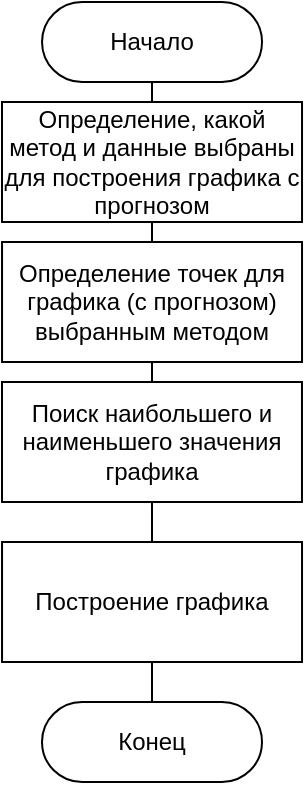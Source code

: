 <mxfile version="12.4.2" type="device" pages="1"><diagram id="be9OYtSnKyYI49UmVUTB" name="Page-1"><mxGraphModel dx="629" dy="836" grid="1" gridSize="10" guides="1" tooltips="1" connect="1" arrows="1" fold="1" page="1" pageScale="1" pageWidth="827" pageHeight="1169" math="0" shadow="0"><root><mxCell id="0"/><mxCell id="1" parent="0"/><mxCell id="MiiH8tFxxQEkkxLH4dBQ-1" style="edgeStyle=orthogonalEdgeStyle;rounded=0;orthogonalLoop=1;jettySize=auto;html=1;exitX=0.5;exitY=1;exitDx=0;exitDy=0;entryX=0.5;entryY=0;entryDx=0;entryDy=0;endArrow=none;endFill=0;" edge="1" parent="1" source="MiiH8tFxxQEkkxLH4dBQ-2" target="MiiH8tFxxQEkkxLH4dBQ-4"><mxGeometry relative="1" as="geometry"/></mxCell><mxCell id="MiiH8tFxxQEkkxLH4dBQ-2" value="Начало" style="rounded=1;whiteSpace=wrap;html=1;arcSize=50;" vertex="1" parent="1"><mxGeometry x="320.01" y="20" width="110" height="40" as="geometry"/></mxCell><mxCell id="MiiH8tFxxQEkkxLH4dBQ-42" style="edgeStyle=orthogonalEdgeStyle;rounded=0;orthogonalLoop=1;jettySize=auto;html=1;exitX=0.5;exitY=1;exitDx=0;exitDy=0;entryX=0.5;entryY=0;entryDx=0;entryDy=0;endArrow=none;endFill=0;" edge="1" parent="1" source="MiiH8tFxxQEkkxLH4dBQ-4" target="MiiH8tFxxQEkkxLH4dBQ-41"><mxGeometry relative="1" as="geometry"/></mxCell><mxCell id="MiiH8tFxxQEkkxLH4dBQ-4" value="Определение, какой метод и данные выбраны для построения графика с прогнозом" style="rounded=0;whiteSpace=wrap;html=1;" vertex="1" parent="1"><mxGeometry x="300" y="70" width="150.01" height="60" as="geometry"/></mxCell><mxCell id="MiiH8tFxxQEkkxLH4dBQ-13" value="Конец" style="rounded=1;whiteSpace=wrap;html=1;arcSize=50;" vertex="1" parent="1"><mxGeometry x="320" y="370" width="110" height="40" as="geometry"/></mxCell><mxCell id="MiiH8tFxxQEkkxLH4dBQ-44" style="edgeStyle=orthogonalEdgeStyle;rounded=0;orthogonalLoop=1;jettySize=auto;html=1;exitX=0.5;exitY=1;exitDx=0;exitDy=0;entryX=0.5;entryY=0;entryDx=0;entryDy=0;endArrow=none;endFill=0;" edge="1" parent="1" source="MiiH8tFxxQEkkxLH4dBQ-41" target="MiiH8tFxxQEkkxLH4dBQ-43"><mxGeometry relative="1" as="geometry"/></mxCell><mxCell id="MiiH8tFxxQEkkxLH4dBQ-41" value="Определение точек для графика (с прогнозом) выбранным методом" style="rounded=0;whiteSpace=wrap;html=1;" vertex="1" parent="1"><mxGeometry x="300.02" y="140" width="149.99" height="60" as="geometry"/></mxCell><mxCell id="MiiH8tFxxQEkkxLH4dBQ-46" style="edgeStyle=orthogonalEdgeStyle;rounded=0;orthogonalLoop=1;jettySize=auto;html=1;exitX=0.5;exitY=1;exitDx=0;exitDy=0;entryX=0.5;entryY=0;entryDx=0;entryDy=0;endArrow=none;endFill=0;" edge="1" parent="1" source="MiiH8tFxxQEkkxLH4dBQ-43" target="MiiH8tFxxQEkkxLH4dBQ-45"><mxGeometry relative="1" as="geometry"/></mxCell><mxCell id="MiiH8tFxxQEkkxLH4dBQ-43" value="&lt;span style=&quot;white-space: normal&quot;&gt;Поиск наибольшего и наименьшего значения графика&lt;/span&gt;" style="rounded=0;whiteSpace=wrap;html=1;" vertex="1" parent="1"><mxGeometry x="300" y="210" width="149.99" height="60" as="geometry"/></mxCell><mxCell id="MiiH8tFxxQEkkxLH4dBQ-47" style="edgeStyle=orthogonalEdgeStyle;rounded=0;orthogonalLoop=1;jettySize=auto;html=1;exitX=0.5;exitY=1;exitDx=0;exitDy=0;entryX=0.5;entryY=0;entryDx=0;entryDy=0;endArrow=none;endFill=0;" edge="1" parent="1" source="MiiH8tFxxQEkkxLH4dBQ-45" target="MiiH8tFxxQEkkxLH4dBQ-13"><mxGeometry relative="1" as="geometry"/></mxCell><mxCell id="MiiH8tFxxQEkkxLH4dBQ-45" value="&lt;span style=&quot;white-space: normal&quot;&gt;Построение графика&lt;/span&gt;" style="rounded=0;whiteSpace=wrap;html=1;" vertex="1" parent="1"><mxGeometry x="300.02" y="290" width="149.99" height="60" as="geometry"/></mxCell></root></mxGraphModel></diagram></mxfile>